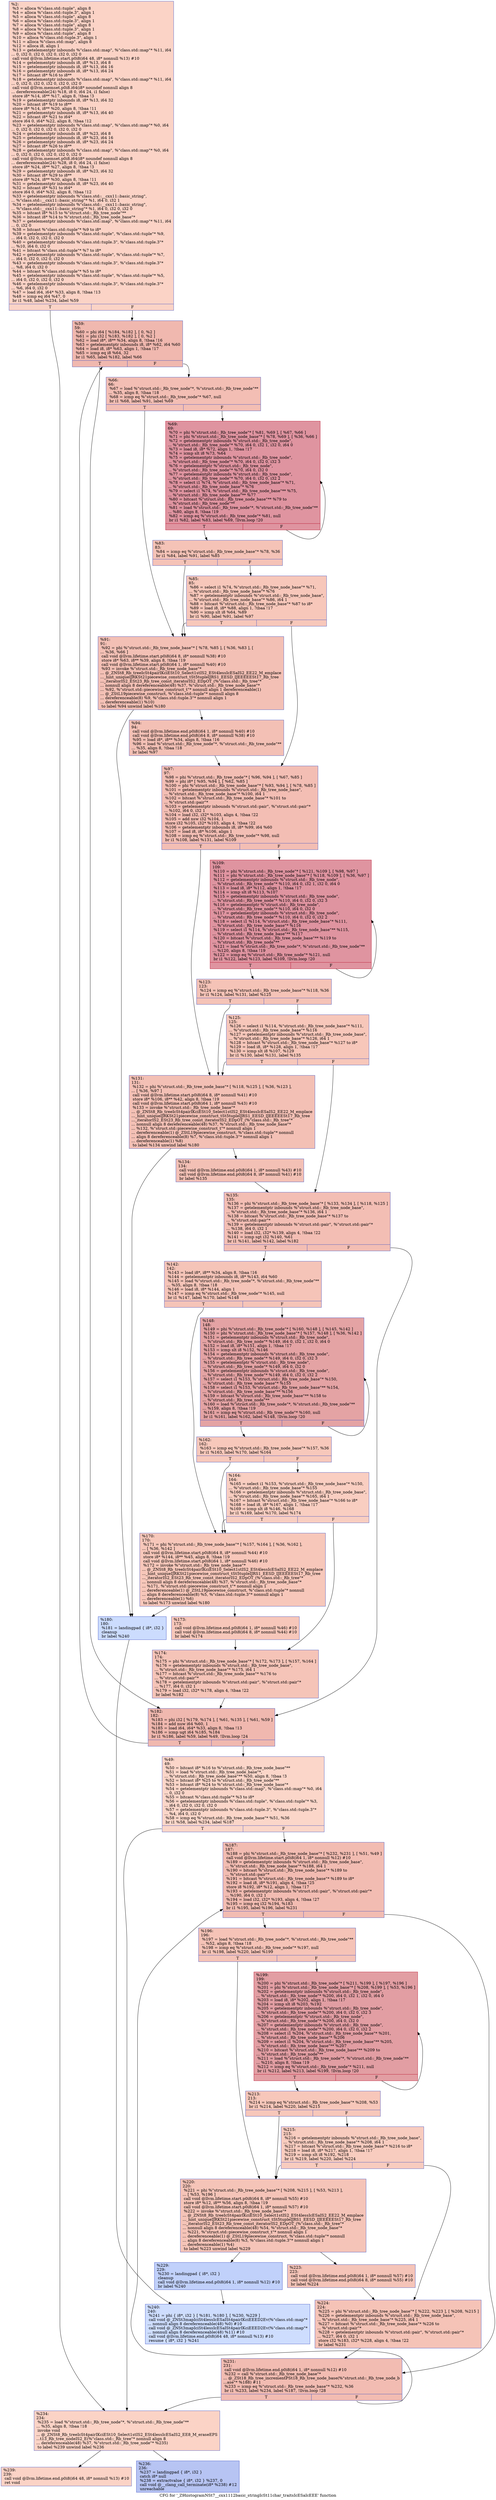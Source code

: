 digraph "CFG for '_Z9histogramNSt7__cxx1112basic_stringIcSt11char_traitsIcESaIcEEE' function" {
	label="CFG for '_Z9histogramNSt7__cxx1112basic_stringIcSt11char_traitsIcESaIcEEE' function";

	Node0x55e69e22ab70 [shape=record,color="#3d50c3ff", style=filled, fillcolor="#f59c7d70",label="{%2:\l  %3 = alloca %\"class.std::tuple\", align 8\l  %4 = alloca %\"class.std::tuple.3\", align 1\l  %5 = alloca %\"class.std::tuple\", align 8\l  %6 = alloca %\"class.std::tuple.3\", align 1\l  %7 = alloca %\"class.std::tuple\", align 8\l  %8 = alloca %\"class.std::tuple.3\", align 1\l  %9 = alloca %\"class.std::tuple\", align 8\l  %10 = alloca %\"class.std::tuple.3\", align 1\l  %11 = alloca %\"class.std::map\", align 8\l  %12 = alloca i8, align 1\l  %13 = getelementptr inbounds %\"class.std::map\", %\"class.std::map\"* %11, i64\l... 0, i32 0, i32 0, i32 0, i32 0, i32 0\l  call void @llvm.lifetime.start.p0i8(i64 48, i8* nonnull %13) #10\l  %14 = getelementptr inbounds i8, i8* %13, i64 8\l  %15 = getelementptr inbounds i8, i8* %13, i64 16\l  %16 = getelementptr inbounds i8, i8* %13, i64 24\l  %17 = bitcast i8* %16 to i8**\l  %18 = getelementptr inbounds %\"class.std::map\", %\"class.std::map\"* %11, i64\l... 0, i32 0, i32 0, i32 0, i32 0, i32 0\l  call void @llvm.memset.p0i8.i64(i8* noundef nonnull align 8\l... dereferenceable(24) %18, i8 0, i64 24, i1 false)\l  store i8* %14, i8** %17, align 8, !tbaa !3\l  %19 = getelementptr inbounds i8, i8* %13, i64 32\l  %20 = bitcast i8* %19 to i8**\l  store i8* %14, i8** %20, align 8, !tbaa !11\l  %21 = getelementptr inbounds i8, i8* %13, i64 40\l  %22 = bitcast i8* %21 to i64*\l  store i64 0, i64* %22, align 8, !tbaa !12\l  %23 = getelementptr inbounds %\"class.std::map\", %\"class.std::map\"* %0, i64\l... 0, i32 0, i32 0, i32 0, i32 0, i32 0\l  %24 = getelementptr inbounds i8, i8* %23, i64 8\l  %25 = getelementptr inbounds i8, i8* %23, i64 16\l  %26 = getelementptr inbounds i8, i8* %23, i64 24\l  %27 = bitcast i8* %26 to i8**\l  %28 = getelementptr inbounds %\"class.std::map\", %\"class.std::map\"* %0, i64\l... 0, i32 0, i32 0, i32 0, i32 0, i32 0\l  call void @llvm.memset.p0i8.i64(i8* noundef nonnull align 8\l... dereferenceable(24) %28, i8 0, i64 24, i1 false)\l  store i8* %24, i8** %27, align 8, !tbaa !3\l  %29 = getelementptr inbounds i8, i8* %23, i64 32\l  %30 = bitcast i8* %29 to i8**\l  store i8* %24, i8** %30, align 8, !tbaa !11\l  %31 = getelementptr inbounds i8, i8* %23, i64 40\l  %32 = bitcast i8* %31 to i64*\l  store i64 0, i64* %32, align 8, !tbaa !12\l  %33 = getelementptr inbounds %\"class.std::__cxx11::basic_string\",\l... %\"class.std::__cxx11::basic_string\"* %1, i64 0, i32 1\l  %34 = getelementptr inbounds %\"class.std::__cxx11::basic_string\",\l... %\"class.std::__cxx11::basic_string\"* %1, i64 0, i32 0, i32 0\l  %35 = bitcast i8* %15 to %\"struct.std::_Rb_tree_node\"**\l  %36 = bitcast i8* %14 to %\"struct.std::_Rb_tree_node_base\"*\l  %37 = getelementptr inbounds %\"class.std::map\", %\"class.std::map\"* %11, i64\l... 0, i32 0\l  %38 = bitcast %\"class.std::tuple\"* %9 to i8*\l  %39 = getelementptr inbounds %\"class.std::tuple\", %\"class.std::tuple\"* %9,\l... i64 0, i32 0, i32 0, i32 0\l  %40 = getelementptr inbounds %\"class.std::tuple.3\", %\"class.std::tuple.3\"*\l... %10, i64 0, i32 0\l  %41 = bitcast %\"class.std::tuple\"* %7 to i8*\l  %42 = getelementptr inbounds %\"class.std::tuple\", %\"class.std::tuple\"* %7,\l... i64 0, i32 0, i32 0, i32 0\l  %43 = getelementptr inbounds %\"class.std::tuple.3\", %\"class.std::tuple.3\"*\l... %8, i64 0, i32 0\l  %44 = bitcast %\"class.std::tuple\"* %5 to i8*\l  %45 = getelementptr inbounds %\"class.std::tuple\", %\"class.std::tuple\"* %5,\l... i64 0, i32 0, i32 0, i32 0\l  %46 = getelementptr inbounds %\"class.std::tuple.3\", %\"class.std::tuple.3\"*\l... %6, i64 0, i32 0\l  %47 = load i64, i64* %33, align 8, !tbaa !13\l  %48 = icmp eq i64 %47, 0\l  br i1 %48, label %234, label %59\l|{<s0>T|<s1>F}}"];
	Node0x55e69e22ab70:s0 -> Node0x55e69e230b60;
	Node0x55e69e22ab70:s1 -> Node0x55e69e230bf0;
	Node0x55e69e230d30 [shape=record,color="#3d50c3ff", style=filled, fillcolor="#f6a38570",label="{%49:\l49:                                               \l  %50 = bitcast i8* %16 to %\"struct.std::_Rb_tree_node_base\"**\l  %51 = load %\"struct.std::_Rb_tree_node_base\"*,\l... %\"struct.std::_Rb_tree_node_base\"** %50, align 8, !tbaa !3\l  %52 = bitcast i8* %25 to %\"struct.std::_Rb_tree_node\"**\l  %53 = bitcast i8* %24 to %\"struct.std::_Rb_tree_node_base\"*\l  %54 = getelementptr inbounds %\"class.std::map\", %\"class.std::map\"* %0, i64\l... 0, i32 0\l  %55 = bitcast %\"class.std::tuple\"* %3 to i8*\l  %56 = getelementptr inbounds %\"class.std::tuple\", %\"class.std::tuple\"* %3,\l... i64 0, i32 0, i32 0, i32 0\l  %57 = getelementptr inbounds %\"class.std::tuple.3\", %\"class.std::tuple.3\"*\l... %4, i64 0, i32 0\l  %58 = icmp eq %\"struct.std::_Rb_tree_node_base\"* %51, %36\l  br i1 %58, label %234, label %187\l|{<s0>T|<s1>F}}"];
	Node0x55e69e230d30:s0 -> Node0x55e69e230b60;
	Node0x55e69e230d30:s1 -> Node0x55e69e231300;
	Node0x55e69e230bf0 [shape=record,color="#3d50c3ff", style=filled, fillcolor="#dc5d4a70",label="{%59:\l59:                                               \l  %60 = phi i64 [ %184, %182 ], [ 0, %2 ]\l  %61 = phi i32 [ %183, %182 ], [ 0, %2 ]\l  %62 = load i8*, i8** %34, align 8, !tbaa !16\l  %63 = getelementptr inbounds i8, i8* %62, i64 %60\l  %64 = load i8, i8* %63, align 1, !tbaa !17\l  %65 = icmp eq i8 %64, 32\l  br i1 %65, label %182, label %66\l|{<s0>T|<s1>F}}"];
	Node0x55e69e230bf0:s0 -> Node0x55e69e231400;
	Node0x55e69e230bf0:s1 -> Node0x55e69e231a90;
	Node0x55e69e231a90 [shape=record,color="#3d50c3ff", style=filled, fillcolor="#e36c5570",label="{%66:\l66:                                               \l  %67 = load %\"struct.std::_Rb_tree_node\"*, %\"struct.std::_Rb_tree_node\"**\l... %35, align 8, !tbaa !18\l  %68 = icmp eq %\"struct.std::_Rb_tree_node\"* %67, null\l  br i1 %68, label %91, label %69\l|{<s0>T|<s1>F}}"];
	Node0x55e69e231a90:s0 -> Node0x55e69e231dd0;
	Node0x55e69e231a90:s1 -> Node0x55e69e231e60;
	Node0x55e69e231e60 [shape=record,color="#b70d28ff", style=filled, fillcolor="#b70d2870",label="{%69:\l69:                                               \l  %70 = phi %\"struct.std::_Rb_tree_node\"* [ %81, %69 ], [ %67, %66 ]\l  %71 = phi %\"struct.std::_Rb_tree_node_base\"* [ %78, %69 ], [ %36, %66 ]\l  %72 = getelementptr inbounds %\"struct.std::_Rb_tree_node\",\l... %\"struct.std::_Rb_tree_node\"* %70, i64 0, i32 1, i32 0, i64 0\l  %73 = load i8, i8* %72, align 1, !tbaa !17\l  %74 = icmp slt i8 %73, %64\l  %75 = getelementptr inbounds %\"struct.std::_Rb_tree_node\",\l... %\"struct.std::_Rb_tree_node\"* %70, i64 0, i32 0, i32 3\l  %76 = getelementptr %\"struct.std::_Rb_tree_node\",\l... %\"struct.std::_Rb_tree_node\"* %70, i64 0, i32 0\l  %77 = getelementptr inbounds %\"struct.std::_Rb_tree_node\",\l... %\"struct.std::_Rb_tree_node\"* %70, i64 0, i32 0, i32 2\l  %78 = select i1 %74, %\"struct.std::_Rb_tree_node_base\"* %71,\l... %\"struct.std::_Rb_tree_node_base\"* %76\l  %79 = select i1 %74, %\"struct.std::_Rb_tree_node_base\"** %75,\l... %\"struct.std::_Rb_tree_node_base\"** %77\l  %80 = bitcast %\"struct.std::_Rb_tree_node_base\"** %79 to\l... %\"struct.std::_Rb_tree_node\"**\l  %81 = load %\"struct.std::_Rb_tree_node\"*, %\"struct.std::_Rb_tree_node\"**\l... %80, align 8, !tbaa !19\l  %82 = icmp eq %\"struct.std::_Rb_tree_node\"* %81, null\l  br i1 %82, label %83, label %69, !llvm.loop !20\l|{<s0>T|<s1>F}}"];
	Node0x55e69e231e60:s0 -> Node0x55e69e232e80;
	Node0x55e69e231e60:s1 -> Node0x55e69e231e60;
	Node0x55e69e232e80 [shape=record,color="#3d50c3ff", style=filled, fillcolor="#e8765c70",label="{%83:\l83:                                               \l  %84 = icmp eq %\"struct.std::_Rb_tree_node_base\"* %78, %36\l  br i1 %84, label %91, label %85\l|{<s0>T|<s1>F}}"];
	Node0x55e69e232e80:s0 -> Node0x55e69e231dd0;
	Node0x55e69e232e80:s1 -> Node0x55e69e233130;
	Node0x55e69e233130 [shape=record,color="#3d50c3ff", style=filled, fillcolor="#ec7f6370",label="{%85:\l85:                                               \l  %86 = select i1 %74, %\"struct.std::_Rb_tree_node_base\"* %71,\l... %\"struct.std::_Rb_tree_node_base\"* %76\l  %87 = getelementptr inbounds %\"struct.std::_Rb_tree_node_base\",\l... %\"struct.std::_Rb_tree_node_base\"* %86, i64 1\l  %88 = bitcast %\"struct.std::_Rb_tree_node_base\"* %87 to i8*\l  %89 = load i8, i8* %88, align 1, !tbaa !17\l  %90 = icmp slt i8 %64, %89\l  br i1 %90, label %91, label %97\l|{<s0>T|<s1>F}}"];
	Node0x55e69e233130:s0 -> Node0x55e69e231dd0;
	Node0x55e69e233130:s1 -> Node0x55e69e2334f0;
	Node0x55e69e231dd0 [shape=record,color="#3d50c3ff", style=filled, fillcolor="#e5705870",label="{%91:\l91:                                               \l  %92 = phi %\"struct.std::_Rb_tree_node_base\"* [ %78, %85 ], [ %36, %83 ], [\l... %36, %66 ]\l  call void @llvm.lifetime.start.p0i8(i64 8, i8* nonnull %38) #10\l  store i8* %63, i8** %39, align 8, !tbaa !19\l  call void @llvm.lifetime.start.p0i8(i64 1, i8* nonnull %40) #10\l  %93 = invoke %\"struct.std::_Rb_tree_node_base\"*\l... @_ZNSt8_Rb_treeIcSt4pairIKciESt10_Select1stIS2_ESt4lessIcESaIS2_EE22_M_emplace\l..._hint_uniqueIJRKSt21piecewise_construct_tSt5tupleIJRS1_EESD_IJEEEEESt17_Rb_tree\l..._iteratorIS2_ESt23_Rb_tree_const_iteratorIS2_EDpOT_(%\"class.std::_Rb_tree\"*\l... nonnull align 8 dereferenceable(48) %37, %\"struct.std::_Rb_tree_node_base\"*\l... %92, %\"struct.std::piecewise_construct_t\"* nonnull align 1 dereferenceable(1)\l... @_ZStL19piecewise_construct, %\"class.std::tuple\"* nonnull align 8\l... dereferenceable(8) %9, %\"class.std::tuple.3\"* nonnull align 1\l... dereferenceable(1) %10)\l          to label %94 unwind label %180\l}"];
	Node0x55e69e231dd0 -> Node0x55e69e234120;
	Node0x55e69e231dd0 -> Node0x55e69e234170;
	Node0x55e69e234120 [shape=record,color="#3d50c3ff", style=filled, fillcolor="#e5705870",label="{%94:\l94:                                               \l  call void @llvm.lifetime.end.p0i8(i64 1, i8* nonnull %40) #10\l  call void @llvm.lifetime.end.p0i8(i64 8, i8* nonnull %38) #10\l  %95 = load i8*, i8** %34, align 8, !tbaa !16\l  %96 = load %\"struct.std::_Rb_tree_node\"*, %\"struct.std::_Rb_tree_node\"**\l... %35, align 8, !tbaa !18\l  br label %97\l}"];
	Node0x55e69e234120 -> Node0x55e69e2334f0;
	Node0x55e69e2334f0 [shape=record,color="#3d50c3ff", style=filled, fillcolor="#e36c5570",label="{%97:\l97:                                               \l  %98 = phi %\"struct.std::_Rb_tree_node\"* [ %96, %94 ], [ %67, %85 ]\l  %99 = phi i8* [ %95, %94 ], [ %62, %85 ]\l  %100 = phi %\"struct.std::_Rb_tree_node_base\"* [ %93, %94 ], [ %78, %85 ]\l  %101 = getelementptr inbounds %\"struct.std::_Rb_tree_node_base\",\l... %\"struct.std::_Rb_tree_node_base\"* %100, i64 1\l  %102 = bitcast %\"struct.std::_Rb_tree_node_base\"* %101 to\l... %\"struct.std::pair\"*\l  %103 = getelementptr inbounds %\"struct.std::pair\", %\"struct.std::pair\"*\l... %102, i64 0, i32 1\l  %104 = load i32, i32* %103, align 4, !tbaa !22\l  %105 = add nsw i32 %104, 1\l  store i32 %105, i32* %103, align 4, !tbaa !22\l  %106 = getelementptr inbounds i8, i8* %99, i64 %60\l  %107 = load i8, i8* %106, align 1\l  %108 = icmp eq %\"struct.std::_Rb_tree_node\"* %98, null\l  br i1 %108, label %131, label %109\l|{<s0>T|<s1>F}}"];
	Node0x55e69e2334f0:s0 -> Node0x55e69e236380;
	Node0x55e69e2334f0:s1 -> Node0x55e69e236410;
	Node0x55e69e236410 [shape=record,color="#b70d28ff", style=filled, fillcolor="#b70d2870",label="{%109:\l109:                                              \l  %110 = phi %\"struct.std::_Rb_tree_node\"* [ %121, %109 ], [ %98, %97 ]\l  %111 = phi %\"struct.std::_Rb_tree_node_base\"* [ %118, %109 ], [ %36, %97 ]\l  %112 = getelementptr inbounds %\"struct.std::_Rb_tree_node\",\l... %\"struct.std::_Rb_tree_node\"* %110, i64 0, i32 1, i32 0, i64 0\l  %113 = load i8, i8* %112, align 1, !tbaa !17\l  %114 = icmp slt i8 %113, %107\l  %115 = getelementptr inbounds %\"struct.std::_Rb_tree_node\",\l... %\"struct.std::_Rb_tree_node\"* %110, i64 0, i32 0, i32 3\l  %116 = getelementptr %\"struct.std::_Rb_tree_node\",\l... %\"struct.std::_Rb_tree_node\"* %110, i64 0, i32 0\l  %117 = getelementptr inbounds %\"struct.std::_Rb_tree_node\",\l... %\"struct.std::_Rb_tree_node\"* %110, i64 0, i32 0, i32 2\l  %118 = select i1 %114, %\"struct.std::_Rb_tree_node_base\"* %111,\l... %\"struct.std::_Rb_tree_node_base\"* %116\l  %119 = select i1 %114, %\"struct.std::_Rb_tree_node_base\"** %115,\l... %\"struct.std::_Rb_tree_node_base\"** %117\l  %120 = bitcast %\"struct.std::_Rb_tree_node_base\"** %119 to\l... %\"struct.std::_Rb_tree_node\"**\l  %121 = load %\"struct.std::_Rb_tree_node\"*, %\"struct.std::_Rb_tree_node\"**\l... %120, align 8, !tbaa !19\l  %122 = icmp eq %\"struct.std::_Rb_tree_node\"* %121, null\l  br i1 %122, label %123, label %109, !llvm.loop !20\l|{<s0>T|<s1>F}}"];
	Node0x55e69e236410:s0 -> Node0x55e69e236c80;
	Node0x55e69e236410:s1 -> Node0x55e69e236410;
	Node0x55e69e236c80 [shape=record,color="#3d50c3ff", style=filled, fillcolor="#e8765c70",label="{%123:\l123:                                              \l  %124 = icmp eq %\"struct.std::_Rb_tree_node_base\"* %118, %36\l  br i1 %124, label %131, label %125\l|{<s0>T|<s1>F}}"];
	Node0x55e69e236c80:s0 -> Node0x55e69e236380;
	Node0x55e69e236c80:s1 -> Node0x55e69e237420;
	Node0x55e69e237420 [shape=record,color="#3d50c3ff", style=filled, fillcolor="#ec7f6370",label="{%125:\l125:                                              \l  %126 = select i1 %114, %\"struct.std::_Rb_tree_node_base\"* %111,\l... %\"struct.std::_Rb_tree_node_base\"* %116\l  %127 = getelementptr inbounds %\"struct.std::_Rb_tree_node_base\",\l... %\"struct.std::_Rb_tree_node_base\"* %126, i64 1\l  %128 = bitcast %\"struct.std::_Rb_tree_node_base\"* %127 to i8*\l  %129 = load i8, i8* %128, align 1, !tbaa !17\l  %130 = icmp slt i8 %107, %129\l  br i1 %130, label %131, label %135\l|{<s0>T|<s1>F}}"];
	Node0x55e69e237420:s0 -> Node0x55e69e236380;
	Node0x55e69e237420:s1 -> Node0x55e69e237ff0;
	Node0x55e69e236380 [shape=record,color="#3d50c3ff", style=filled, fillcolor="#e5705870",label="{%131:\l131:                                              \l  %132 = phi %\"struct.std::_Rb_tree_node_base\"* [ %118, %125 ], [ %36, %123 ],\l... [ %36, %97 ]\l  call void @llvm.lifetime.start.p0i8(i64 8, i8* nonnull %41) #10\l  store i8* %106, i8** %42, align 8, !tbaa !19\l  call void @llvm.lifetime.start.p0i8(i64 1, i8* nonnull %43) #10\l  %133 = invoke %\"struct.std::_Rb_tree_node_base\"*\l... @_ZNSt8_Rb_treeIcSt4pairIKciESt10_Select1stIS2_ESt4lessIcESaIS2_EE22_M_emplace\l..._hint_uniqueIJRKSt21piecewise_construct_tSt5tupleIJRS1_EESD_IJEEEEESt17_Rb_tree\l..._iteratorIS2_ESt23_Rb_tree_const_iteratorIS2_EDpOT_(%\"class.std::_Rb_tree\"*\l... nonnull align 8 dereferenceable(48) %37, %\"struct.std::_Rb_tree_node_base\"*\l... %132, %\"struct.std::piecewise_construct_t\"* nonnull align 1\l... dereferenceable(1) @_ZStL19piecewise_construct, %\"class.std::tuple\"* nonnull\l... align 8 dereferenceable(8) %7, %\"class.std::tuple.3\"* nonnull align 1\l... dereferenceable(1) %8)\l          to label %134 unwind label %180\l}"];
	Node0x55e69e236380 -> Node0x55e69e2385b0;
	Node0x55e69e236380 -> Node0x55e69e234170;
	Node0x55e69e2385b0 [shape=record,color="#3d50c3ff", style=filled, fillcolor="#e5705870",label="{%134:\l134:                                              \l  call void @llvm.lifetime.end.p0i8(i64 1, i8* nonnull %43) #10\l  call void @llvm.lifetime.end.p0i8(i64 8, i8* nonnull %41) #10\l  br label %135\l}"];
	Node0x55e69e2385b0 -> Node0x55e69e237ff0;
	Node0x55e69e237ff0 [shape=record,color="#3d50c3ff", style=filled, fillcolor="#e36c5570",label="{%135:\l135:                                              \l  %136 = phi %\"struct.std::_Rb_tree_node_base\"* [ %133, %134 ], [ %118, %125 ]\l  %137 = getelementptr inbounds %\"struct.std::_Rb_tree_node_base\",\l... %\"struct.std::_Rb_tree_node_base\"* %136, i64 1\l  %138 = bitcast %\"struct.std::_Rb_tree_node_base\"* %137 to\l... %\"struct.std::pair\"*\l  %139 = getelementptr inbounds %\"struct.std::pair\", %\"struct.std::pair\"*\l... %138, i64 0, i32 1\l  %140 = load i32, i32* %139, align 4, !tbaa !22\l  %141 = icmp sgt i32 %140, %61\l  br i1 %141, label %142, label %182\l|{<s0>T|<s1>F}}"];
	Node0x55e69e237ff0:s0 -> Node0x55e69e238ee0;
	Node0x55e69e237ff0:s1 -> Node0x55e69e231400;
	Node0x55e69e238ee0 [shape=record,color="#3d50c3ff", style=filled, fillcolor="#e97a5f70",label="{%142:\l142:                                              \l  %143 = load i8*, i8** %34, align 8, !tbaa !16\l  %144 = getelementptr inbounds i8, i8* %143, i64 %60\l  %145 = load %\"struct.std::_Rb_tree_node\"*, %\"struct.std::_Rb_tree_node\"**\l... %35, align 8, !tbaa !18\l  %146 = load i8, i8* %144, align 1\l  %147 = icmp eq %\"struct.std::_Rb_tree_node\"* %145, null\l  br i1 %147, label %170, label %148\l|{<s0>T|<s1>F}}"];
	Node0x55e69e238ee0:s0 -> Node0x55e69e239260;
	Node0x55e69e238ee0:s1 -> Node0x55e69e2392b0;
	Node0x55e69e2392b0 [shape=record,color="#3d50c3ff", style=filled, fillcolor="#c32e3170",label="{%148:\l148:                                              \l  %149 = phi %\"struct.std::_Rb_tree_node\"* [ %160, %148 ], [ %145, %142 ]\l  %150 = phi %\"struct.std::_Rb_tree_node_base\"* [ %157, %148 ], [ %36, %142 ]\l  %151 = getelementptr inbounds %\"struct.std::_Rb_tree_node\",\l... %\"struct.std::_Rb_tree_node\"* %149, i64 0, i32 1, i32 0, i64 0\l  %152 = load i8, i8* %151, align 1, !tbaa !17\l  %153 = icmp slt i8 %152, %146\l  %154 = getelementptr inbounds %\"struct.std::_Rb_tree_node\",\l... %\"struct.std::_Rb_tree_node\"* %149, i64 0, i32 0, i32 3\l  %155 = getelementptr %\"struct.std::_Rb_tree_node\",\l... %\"struct.std::_Rb_tree_node\"* %149, i64 0, i32 0\l  %156 = getelementptr inbounds %\"struct.std::_Rb_tree_node\",\l... %\"struct.std::_Rb_tree_node\"* %149, i64 0, i32 0, i32 2\l  %157 = select i1 %153, %\"struct.std::_Rb_tree_node_base\"* %150,\l... %\"struct.std::_Rb_tree_node_base\"* %155\l  %158 = select i1 %153, %\"struct.std::_Rb_tree_node_base\"** %154,\l... %\"struct.std::_Rb_tree_node_base\"** %156\l  %159 = bitcast %\"struct.std::_Rb_tree_node_base\"** %158 to\l... %\"struct.std::_Rb_tree_node\"**\l  %160 = load %\"struct.std::_Rb_tree_node\"*, %\"struct.std::_Rb_tree_node\"**\l... %159, align 8, !tbaa !19\l  %161 = icmp eq %\"struct.std::_Rb_tree_node\"* %160, null\l  br i1 %161, label %162, label %148, !llvm.loop !20\l|{<s0>T|<s1>F}}"];
	Node0x55e69e2392b0:s0 -> Node0x55e69e239aa0;
	Node0x55e69e2392b0:s1 -> Node0x55e69e2392b0;
	Node0x55e69e239aa0 [shape=record,color="#3d50c3ff", style=filled, fillcolor="#ed836670",label="{%162:\l162:                                              \l  %163 = icmp eq %\"struct.std::_Rb_tree_node_base\"* %157, %36\l  br i1 %163, label %170, label %164\l|{<s0>T|<s1>F}}"];
	Node0x55e69e239aa0:s0 -> Node0x55e69e239260;
	Node0x55e69e239aa0:s1 -> Node0x55e69e239c30;
	Node0x55e69e239c30 [shape=record,color="#3d50c3ff", style=filled, fillcolor="#f2907270",label="{%164:\l164:                                              \l  %165 = select i1 %153, %\"struct.std::_Rb_tree_node_base\"* %150,\l... %\"struct.std::_Rb_tree_node_base\"* %155\l  %166 = getelementptr inbounds %\"struct.std::_Rb_tree_node_base\",\l... %\"struct.std::_Rb_tree_node_base\"* %165, i64 1\l  %167 = bitcast %\"struct.std::_Rb_tree_node_base\"* %166 to i8*\l  %168 = load i8, i8* %167, align 1, !tbaa !17\l  %169 = icmp slt i8 %146, %168\l  br i1 %169, label %170, label %174\l|{<s0>T|<s1>F}}"];
	Node0x55e69e239c30:s0 -> Node0x55e69e239260;
	Node0x55e69e239c30:s1 -> Node0x55e69e239ff0;
	Node0x55e69e239260 [shape=record,color="#3d50c3ff", style=filled, fillcolor="#ec7f6370",label="{%170:\l170:                                              \l  %171 = phi %\"struct.std::_Rb_tree_node_base\"* [ %157, %164 ], [ %36, %162 ],\l... [ %36, %142 ]\l  call void @llvm.lifetime.start.p0i8(i64 8, i8* nonnull %44) #10\l  store i8* %144, i8** %45, align 8, !tbaa !19\l  call void @llvm.lifetime.start.p0i8(i64 1, i8* nonnull %46) #10\l  %172 = invoke %\"struct.std::_Rb_tree_node_base\"*\l... @_ZNSt8_Rb_treeIcSt4pairIKciESt10_Select1stIS2_ESt4lessIcESaIS2_EE22_M_emplace\l..._hint_uniqueIJRKSt21piecewise_construct_tSt5tupleIJRS1_EESD_IJEEEEESt17_Rb_tree\l..._iteratorIS2_ESt23_Rb_tree_const_iteratorIS2_EDpOT_(%\"class.std::_Rb_tree\"*\l... nonnull align 8 dereferenceable(48) %37, %\"struct.std::_Rb_tree_node_base\"*\l... %171, %\"struct.std::piecewise_construct_t\"* nonnull align 1\l... dereferenceable(1) @_ZStL19piecewise_construct, %\"class.std::tuple\"* nonnull\l... align 8 dereferenceable(8) %5, %\"class.std::tuple.3\"* nonnull align 1\l... dereferenceable(1) %6)\l          to label %173 unwind label %180\l}"];
	Node0x55e69e239260 -> Node0x55e69e23a590;
	Node0x55e69e239260 -> Node0x55e69e234170;
	Node0x55e69e23a590 [shape=record,color="#3d50c3ff", style=filled, fillcolor="#ec7f6370",label="{%173:\l173:                                              \l  call void @llvm.lifetime.end.p0i8(i64 1, i8* nonnull %46) #10\l  call void @llvm.lifetime.end.p0i8(i64 8, i8* nonnull %44) #10\l  br label %174\l}"];
	Node0x55e69e23a590 -> Node0x55e69e239ff0;
	Node0x55e69e239ff0 [shape=record,color="#3d50c3ff", style=filled, fillcolor="#e97a5f70",label="{%174:\l174:                                              \l  %175 = phi %\"struct.std::_Rb_tree_node_base\"* [ %172, %173 ], [ %157, %164 ]\l  %176 = getelementptr inbounds %\"struct.std::_Rb_tree_node_base\",\l... %\"struct.std::_Rb_tree_node_base\"* %175, i64 1\l  %177 = bitcast %\"struct.std::_Rb_tree_node_base\"* %176 to\l... %\"struct.std::pair\"*\l  %178 = getelementptr inbounds %\"struct.std::pair\", %\"struct.std::pair\"*\l... %177, i64 0, i32 1\l  %179 = load i32, i32* %178, align 4, !tbaa !22\l  br label %182\l}"];
	Node0x55e69e239ff0 -> Node0x55e69e231400;
	Node0x55e69e234170 [shape=record,color="#3d50c3ff", style=filled, fillcolor="#8caffe70",label="{%180:\l180:                                              \l  %181 = landingpad \{ i8*, i32 \}\l          cleanup\l  br label %240\l}"];
	Node0x55e69e234170 -> Node0x55e69e23aef0;
	Node0x55e69e231400 [shape=record,color="#3d50c3ff", style=filled, fillcolor="#dc5d4a70",label="{%182:\l182:                                              \l  %183 = phi i32 [ %179, %174 ], [ %61, %135 ], [ %61, %59 ]\l  %184 = add nuw i64 %60, 1\l  %185 = load i64, i64* %33, align 8, !tbaa !13\l  %186 = icmp ugt i64 %185, %184\l  br i1 %186, label %59, label %49, !llvm.loop !24\l|{<s0>T|<s1>F}}"];
	Node0x55e69e231400:s0 -> Node0x55e69e230bf0;
	Node0x55e69e231400:s1 -> Node0x55e69e230d30;
	Node0x55e69e231300 [shape=record,color="#3d50c3ff", style=filled, fillcolor="#e1675170",label="{%187:\l187:                                              \l  %188 = phi %\"struct.std::_Rb_tree_node_base\"* [ %232, %231 ], [ %51, %49 ]\l  call void @llvm.lifetime.start.p0i8(i64 1, i8* nonnull %12) #10\l  %189 = getelementptr inbounds %\"struct.std::_Rb_tree_node_base\",\l... %\"struct.std::_Rb_tree_node_base\"* %188, i64 1\l  %190 = bitcast %\"struct.std::_Rb_tree_node_base\"* %189 to\l... %\"struct.std::pair\"*\l  %191 = bitcast %\"struct.std::_Rb_tree_node_base\"* %189 to i8*\l  %192 = load i8, i8* %191, align 4, !tbaa !25\l  store i8 %192, i8* %12, align 1, !tbaa !17\l  %193 = getelementptr inbounds %\"struct.std::pair\", %\"struct.std::pair\"*\l... %190, i64 0, i32 1\l  %194 = load i32, i32* %193, align 4, !tbaa !27\l  %195 = icmp eq i32 %194, %183\l  br i1 %195, label %196, label %231\l|{<s0>T|<s1>F}}"];
	Node0x55e69e231300:s0 -> Node0x55e69e23c140;
	Node0x55e69e231300:s1 -> Node0x55e69e23b950;
	Node0x55e69e23c140 [shape=record,color="#3d50c3ff", style=filled, fillcolor="#e8765c70",label="{%196:\l196:                                              \l  %197 = load %\"struct.std::_Rb_tree_node\"*, %\"struct.std::_Rb_tree_node\"**\l... %52, align 8, !tbaa !18\l  %198 = icmp eq %\"struct.std::_Rb_tree_node\"* %197, null\l  br i1 %198, label %220, label %199\l|{<s0>T|<s1>F}}"];
	Node0x55e69e23c140:s0 -> Node0x55e69e23c380;
	Node0x55e69e23c140:s1 -> Node0x55e69e23c3d0;
	Node0x55e69e23c3d0 [shape=record,color="#b70d28ff", style=filled, fillcolor="#be242e70",label="{%199:\l199:                                              \l  %200 = phi %\"struct.std::_Rb_tree_node\"* [ %211, %199 ], [ %197, %196 ]\l  %201 = phi %\"struct.std::_Rb_tree_node_base\"* [ %208, %199 ], [ %53, %196 ]\l  %202 = getelementptr inbounds %\"struct.std::_Rb_tree_node\",\l... %\"struct.std::_Rb_tree_node\"* %200, i64 0, i32 1, i32 0, i64 0\l  %203 = load i8, i8* %202, align 1, !tbaa !17\l  %204 = icmp slt i8 %203, %192\l  %205 = getelementptr inbounds %\"struct.std::_Rb_tree_node\",\l... %\"struct.std::_Rb_tree_node\"* %200, i64 0, i32 0, i32 3\l  %206 = getelementptr %\"struct.std::_Rb_tree_node\",\l... %\"struct.std::_Rb_tree_node\"* %200, i64 0, i32 0\l  %207 = getelementptr inbounds %\"struct.std::_Rb_tree_node\",\l... %\"struct.std::_Rb_tree_node\"* %200, i64 0, i32 0, i32 2\l  %208 = select i1 %204, %\"struct.std::_Rb_tree_node_base\"* %201,\l... %\"struct.std::_Rb_tree_node_base\"* %206\l  %209 = select i1 %204, %\"struct.std::_Rb_tree_node_base\"** %205,\l... %\"struct.std::_Rb_tree_node_base\"** %207\l  %210 = bitcast %\"struct.std::_Rb_tree_node_base\"** %209 to\l... %\"struct.std::_Rb_tree_node\"**\l  %211 = load %\"struct.std::_Rb_tree_node\"*, %\"struct.std::_Rb_tree_node\"**\l... %210, align 8, !tbaa !19\l  %212 = icmp eq %\"struct.std::_Rb_tree_node\"* %211, null\l  br i1 %212, label %213, label %199, !llvm.loop !20\l|{<s0>T|<s1>F}}"];
	Node0x55e69e23c3d0:s0 -> Node0x55e69e23cc40;
	Node0x55e69e23c3d0:s1 -> Node0x55e69e23c3d0;
	Node0x55e69e23cc40 [shape=record,color="#3d50c3ff", style=filled, fillcolor="#ec7f6370",label="{%213:\l213:                                              \l  %214 = icmp eq %\"struct.std::_Rb_tree_node_base\"* %208, %53\l  br i1 %214, label %220, label %215\l|{<s0>T|<s1>F}}"];
	Node0x55e69e23cc40:s0 -> Node0x55e69e23c380;
	Node0x55e69e23cc40:s1 -> Node0x55e69e23cdd0;
	Node0x55e69e23cdd0 [shape=record,color="#3d50c3ff", style=filled, fillcolor="#f08b6e70",label="{%215:\l215:                                              \l  %216 = getelementptr inbounds %\"struct.std::_Rb_tree_node_base\",\l... %\"struct.std::_Rb_tree_node_base\"* %208, i64 1\l  %217 = bitcast %\"struct.std::_Rb_tree_node_base\"* %216 to i8*\l  %218 = load i8, i8* %217, align 1, !tbaa !17\l  %219 = icmp slt i8 %192, %218\l  br i1 %219, label %220, label %224\l|{<s0>T|<s1>F}}"];
	Node0x55e69e23cdd0:s0 -> Node0x55e69e23c380;
	Node0x55e69e23cdd0:s1 -> Node0x55e69e23d0e0;
	Node0x55e69e23c380 [shape=record,color="#3d50c3ff", style=filled, fillcolor="#e97a5f70",label="{%220:\l220:                                              \l  %221 = phi %\"struct.std::_Rb_tree_node_base\"* [ %208, %215 ], [ %53, %213 ],\l... [ %53, %196 ]\l  call void @llvm.lifetime.start.p0i8(i64 8, i8* nonnull %55) #10\l  store i8* %12, i8** %56, align 8, !tbaa !19\l  call void @llvm.lifetime.start.p0i8(i64 1, i8* nonnull %57) #10\l  %222 = invoke %\"struct.std::_Rb_tree_node_base\"*\l... @_ZNSt8_Rb_treeIcSt4pairIKciESt10_Select1stIS2_ESt4lessIcESaIS2_EE22_M_emplace\l..._hint_uniqueIJRKSt21piecewise_construct_tSt5tupleIJRS1_EESD_IJEEEEESt17_Rb_tree\l..._iteratorIS2_ESt23_Rb_tree_const_iteratorIS2_EDpOT_(%\"class.std::_Rb_tree\"*\l... nonnull align 8 dereferenceable(48) %54, %\"struct.std::_Rb_tree_node_base\"*\l... %221, %\"struct.std::piecewise_construct_t\"* nonnull align 1\l... dereferenceable(1) @_ZStL19piecewise_construct, %\"class.std::tuple\"* nonnull\l... align 8 dereferenceable(8) %3, %\"class.std::tuple.3\"* nonnull align 1\l... dereferenceable(1) %4)\l          to label %223 unwind label %229\l}"];
	Node0x55e69e23c380 -> Node0x55e69e23d6c0;
	Node0x55e69e23c380 -> Node0x55e69e23d710;
	Node0x55e69e23d6c0 [shape=record,color="#3d50c3ff", style=filled, fillcolor="#e97a5f70",label="{%223:\l223:                                              \l  call void @llvm.lifetime.end.p0i8(i64 1, i8* nonnull %57) #10\l  call void @llvm.lifetime.end.p0i8(i64 8, i8* nonnull %55) #10\l  br label %224\l}"];
	Node0x55e69e23d6c0 -> Node0x55e69e23d0e0;
	Node0x55e69e23d0e0 [shape=record,color="#3d50c3ff", style=filled, fillcolor="#e8765c70",label="{%224:\l224:                                              \l  %225 = phi %\"struct.std::_Rb_tree_node_base\"* [ %222, %223 ], [ %208, %215 ]\l  %226 = getelementptr inbounds %\"struct.std::_Rb_tree_node_base\",\l... %\"struct.std::_Rb_tree_node_base\"* %225, i64 1\l  %227 = bitcast %\"struct.std::_Rb_tree_node_base\"* %226 to\l... %\"struct.std::pair\"*\l  %228 = getelementptr inbounds %\"struct.std::pair\", %\"struct.std::pair\"*\l... %227, i64 0, i32 1\l  store i32 %183, i32* %228, align 4, !tbaa !22\l  br label %231\l}"];
	Node0x55e69e23d0e0 -> Node0x55e69e23b950;
	Node0x55e69e23d710 [shape=record,color="#3d50c3ff", style=filled, fillcolor="#7396f570",label="{%229:\l229:                                              \l  %230 = landingpad \{ i8*, i32 \}\l          cleanup\l  call void @llvm.lifetime.end.p0i8(i64 1, i8* nonnull %12) #10\l  br label %240\l}"];
	Node0x55e69e23d710 -> Node0x55e69e23aef0;
	Node0x55e69e23b950 [shape=record,color="#3d50c3ff", style=filled, fillcolor="#e1675170",label="{%231:\l231:                                              \l  call void @llvm.lifetime.end.p0i8(i64 1, i8* nonnull %12) #10\l  %232 = call %\"struct.std::_Rb_tree_node_base\"*\l... @_ZSt18_Rb_tree_incrementPSt18_Rb_tree_node_base(%\"struct.std::_Rb_tree_node_b\l...ase\"* %188) #11\l  %233 = icmp eq %\"struct.std::_Rb_tree_node_base\"* %232, %36\l  br i1 %233, label %234, label %187, !llvm.loop !28\l|{<s0>T|<s1>F}}"];
	Node0x55e69e23b950:s0 -> Node0x55e69e230b60;
	Node0x55e69e23b950:s1 -> Node0x55e69e231300;
	Node0x55e69e230b60 [shape=record,color="#3d50c3ff", style=filled, fillcolor="#f59c7d70",label="{%234:\l234:                                              \l  %235 = load %\"struct.std::_Rb_tree_node\"*, %\"struct.std::_Rb_tree_node\"**\l... %35, align 8, !tbaa !18\l  invoke void\l... @_ZNSt8_Rb_treeIcSt4pairIKciESt10_Select1stIS2_ESt4lessIcESaIS2_EE8_M_eraseEPS\l...t13_Rb_tree_nodeIS2_E(%\"class.std::_Rb_tree\"* nonnull align 8\l... dereferenceable(48) %37, %\"struct.std::_Rb_tree_node\"* %235)\l          to label %239 unwind label %236\l}"];
	Node0x55e69e230b60 -> Node0x55e69e22d250;
	Node0x55e69e230b60 -> Node0x55e69e22d2a0;
	Node0x55e69e22d2a0 [shape=record,color="#3d50c3ff", style=filled, fillcolor="#5b7ae570",label="{%236:\l236:                                              \l  %237 = landingpad \{ i8*, i32 \}\l          catch i8* null\l  %238 = extractvalue \{ i8*, i32 \} %237, 0\l  call void @__clang_call_terminate(i8* %238) #12\l  unreachable\l}"];
	Node0x55e69e22d250 [shape=record,color="#3d50c3ff", style=filled, fillcolor="#f59c7d70",label="{%239:\l239:                                              \l  call void @llvm.lifetime.end.p0i8(i64 48, i8* nonnull %13) #10\l  ret void\l}"];
	Node0x55e69e23aef0 [shape=record,color="#3d50c3ff", style=filled, fillcolor="#8fb1fe70",label="{%240:\l240:                                              \l  %241 = phi \{ i8*, i32 \} [ %181, %180 ], [ %230, %229 ]\l  call void @_ZNSt3mapIciSt4lessIcESaISt4pairIKciEEED2Ev(%\"class.std::map\"*\l... nonnull align 8 dereferenceable(48) %0) #10\l  call void @_ZNSt3mapIciSt4lessIcESaISt4pairIKciEEED2Ev(%\"class.std::map\"*\l... nonnull align 8 dereferenceable(48) %11) #10\l  call void @llvm.lifetime.end.p0i8(i64 48, i8* nonnull %13) #10\l  resume \{ i8*, i32 \} %241\l}"];
}
